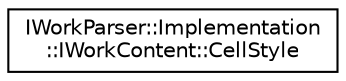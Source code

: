 digraph "类继承关系图"
{
  edge [fontname="Helvetica",fontsize="10",labelfontname="Helvetica",labelfontsize="10"];
  node [fontname="Helvetica",fontsize="10",shape=record];
  rankdir="LR";
  Node0 [label="IWorkParser::Implementation\l::IWorkContent::CellStyle",height=0.2,width=0.4,color="black", fillcolor="white", style="filled",URL="$struct_i_work_parser_1_1_implementation_1_1_i_work_content_1_1_cell_style.html"];
}
